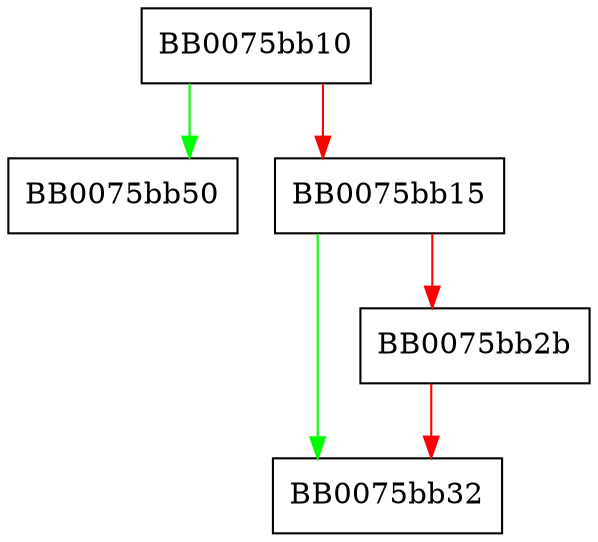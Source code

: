 digraph int_cleanup_cb_doall {
  node [shape="box"];
  graph [splines=ortho];
  BB0075bb10 -> BB0075bb50 [color="green"];
  BB0075bb10 -> BB0075bb15 [color="red"];
  BB0075bb15 -> BB0075bb32 [color="green"];
  BB0075bb15 -> BB0075bb2b [color="red"];
  BB0075bb2b -> BB0075bb32 [color="red"];
}